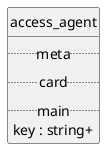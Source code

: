 @startuml uml
skinparam monochrome true
skinparam linetype ortho
hide circle

entity access_agent {
  .. meta ..
  .. card ..
  .. main ..
  key : string+
}

@enduml
